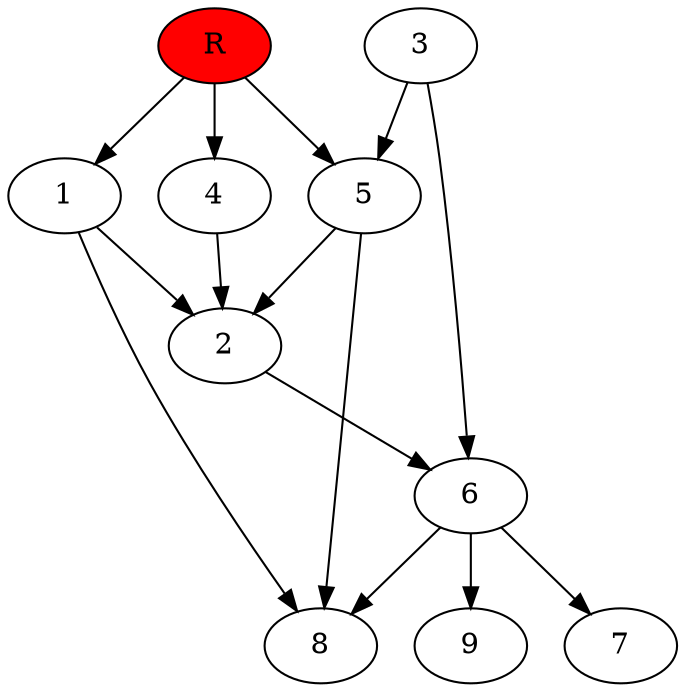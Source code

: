 digraph prb47161 {
	1
	2
	3
	4
	5
	6
	7
	8
	R [fillcolor="#ff0000" style=filled]
	1 -> 2
	1 -> 8
	2 -> 6
	3 -> 5
	3 -> 6
	4 -> 2
	5 -> 2
	5 -> 8
	6 -> 7
	6 -> 8
	6 -> 9
	R -> 1
	R -> 4
	R -> 5
}
